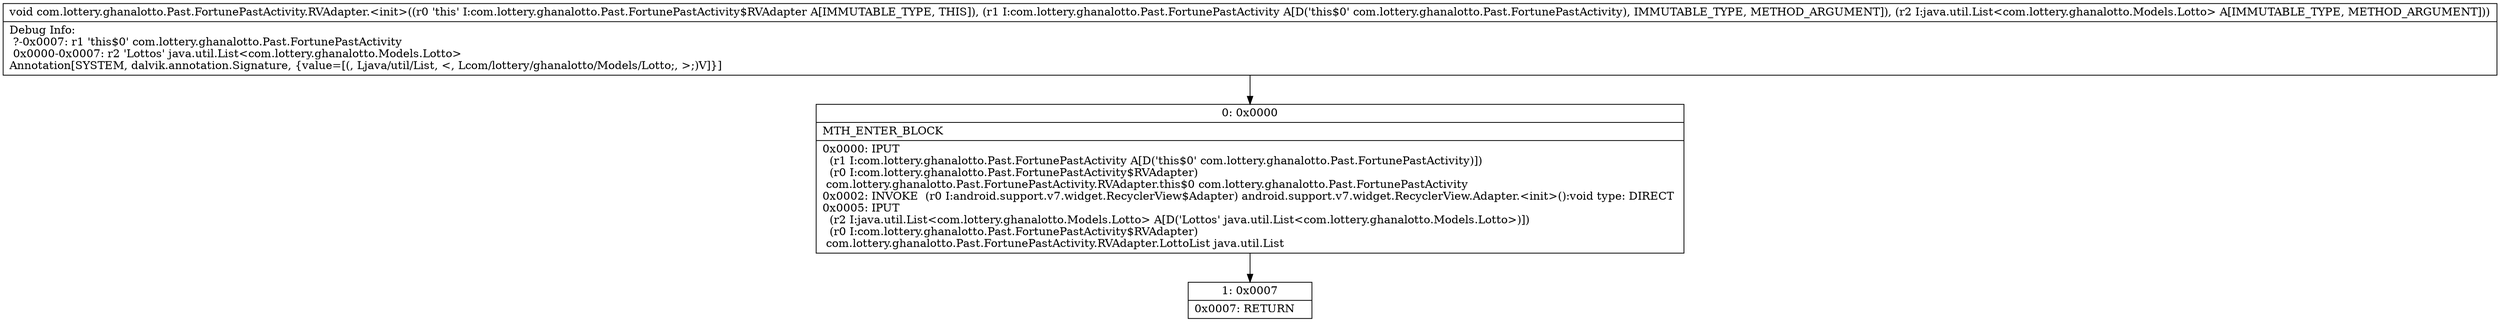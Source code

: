digraph "CFG forcom.lottery.ghanalotto.Past.FortunePastActivity.RVAdapter.\<init\>(Lcom\/lottery\/ghanalotto\/Past\/FortunePastActivity;Ljava\/util\/List;)V" {
Node_0 [shape=record,label="{0\:\ 0x0000|MTH_ENTER_BLOCK\l|0x0000: IPUT  \l  (r1 I:com.lottery.ghanalotto.Past.FortunePastActivity A[D('this$0' com.lottery.ghanalotto.Past.FortunePastActivity)])\l  (r0 I:com.lottery.ghanalotto.Past.FortunePastActivity$RVAdapter)\l com.lottery.ghanalotto.Past.FortunePastActivity.RVAdapter.this$0 com.lottery.ghanalotto.Past.FortunePastActivity \l0x0002: INVOKE  (r0 I:android.support.v7.widget.RecyclerView$Adapter) android.support.v7.widget.RecyclerView.Adapter.\<init\>():void type: DIRECT \l0x0005: IPUT  \l  (r2 I:java.util.List\<com.lottery.ghanalotto.Models.Lotto\> A[D('Lottos' java.util.List\<com.lottery.ghanalotto.Models.Lotto\>)])\l  (r0 I:com.lottery.ghanalotto.Past.FortunePastActivity$RVAdapter)\l com.lottery.ghanalotto.Past.FortunePastActivity.RVAdapter.LottoList java.util.List \l}"];
Node_1 [shape=record,label="{1\:\ 0x0007|0x0007: RETURN   \l}"];
MethodNode[shape=record,label="{void com.lottery.ghanalotto.Past.FortunePastActivity.RVAdapter.\<init\>((r0 'this' I:com.lottery.ghanalotto.Past.FortunePastActivity$RVAdapter A[IMMUTABLE_TYPE, THIS]), (r1 I:com.lottery.ghanalotto.Past.FortunePastActivity A[D('this$0' com.lottery.ghanalotto.Past.FortunePastActivity), IMMUTABLE_TYPE, METHOD_ARGUMENT]), (r2 I:java.util.List\<com.lottery.ghanalotto.Models.Lotto\> A[IMMUTABLE_TYPE, METHOD_ARGUMENT]))  | Debug Info:\l  ?\-0x0007: r1 'this$0' com.lottery.ghanalotto.Past.FortunePastActivity\l  0x0000\-0x0007: r2 'Lottos' java.util.List\<com.lottery.ghanalotto.Models.Lotto\>\lAnnotation[SYSTEM, dalvik.annotation.Signature, \{value=[(, Ljava\/util\/List, \<, Lcom\/lottery\/ghanalotto\/Models\/Lotto;, \>;)V]\}]\l}"];
MethodNode -> Node_0;
Node_0 -> Node_1;
}

